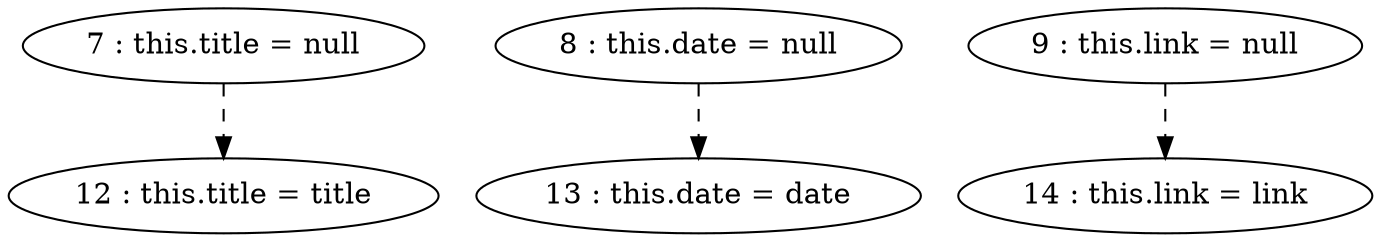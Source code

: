 digraph G {
"7 : this.title = null"
"7 : this.title = null" -> "12 : this.title = title" [style=dashed]
"8 : this.date = null"
"8 : this.date = null" -> "13 : this.date = date" [style=dashed]
"9 : this.link = null"
"9 : this.link = null" -> "14 : this.link = link" [style=dashed]
"12 : this.title = title"
"13 : this.date = date"
"14 : this.link = link"
}